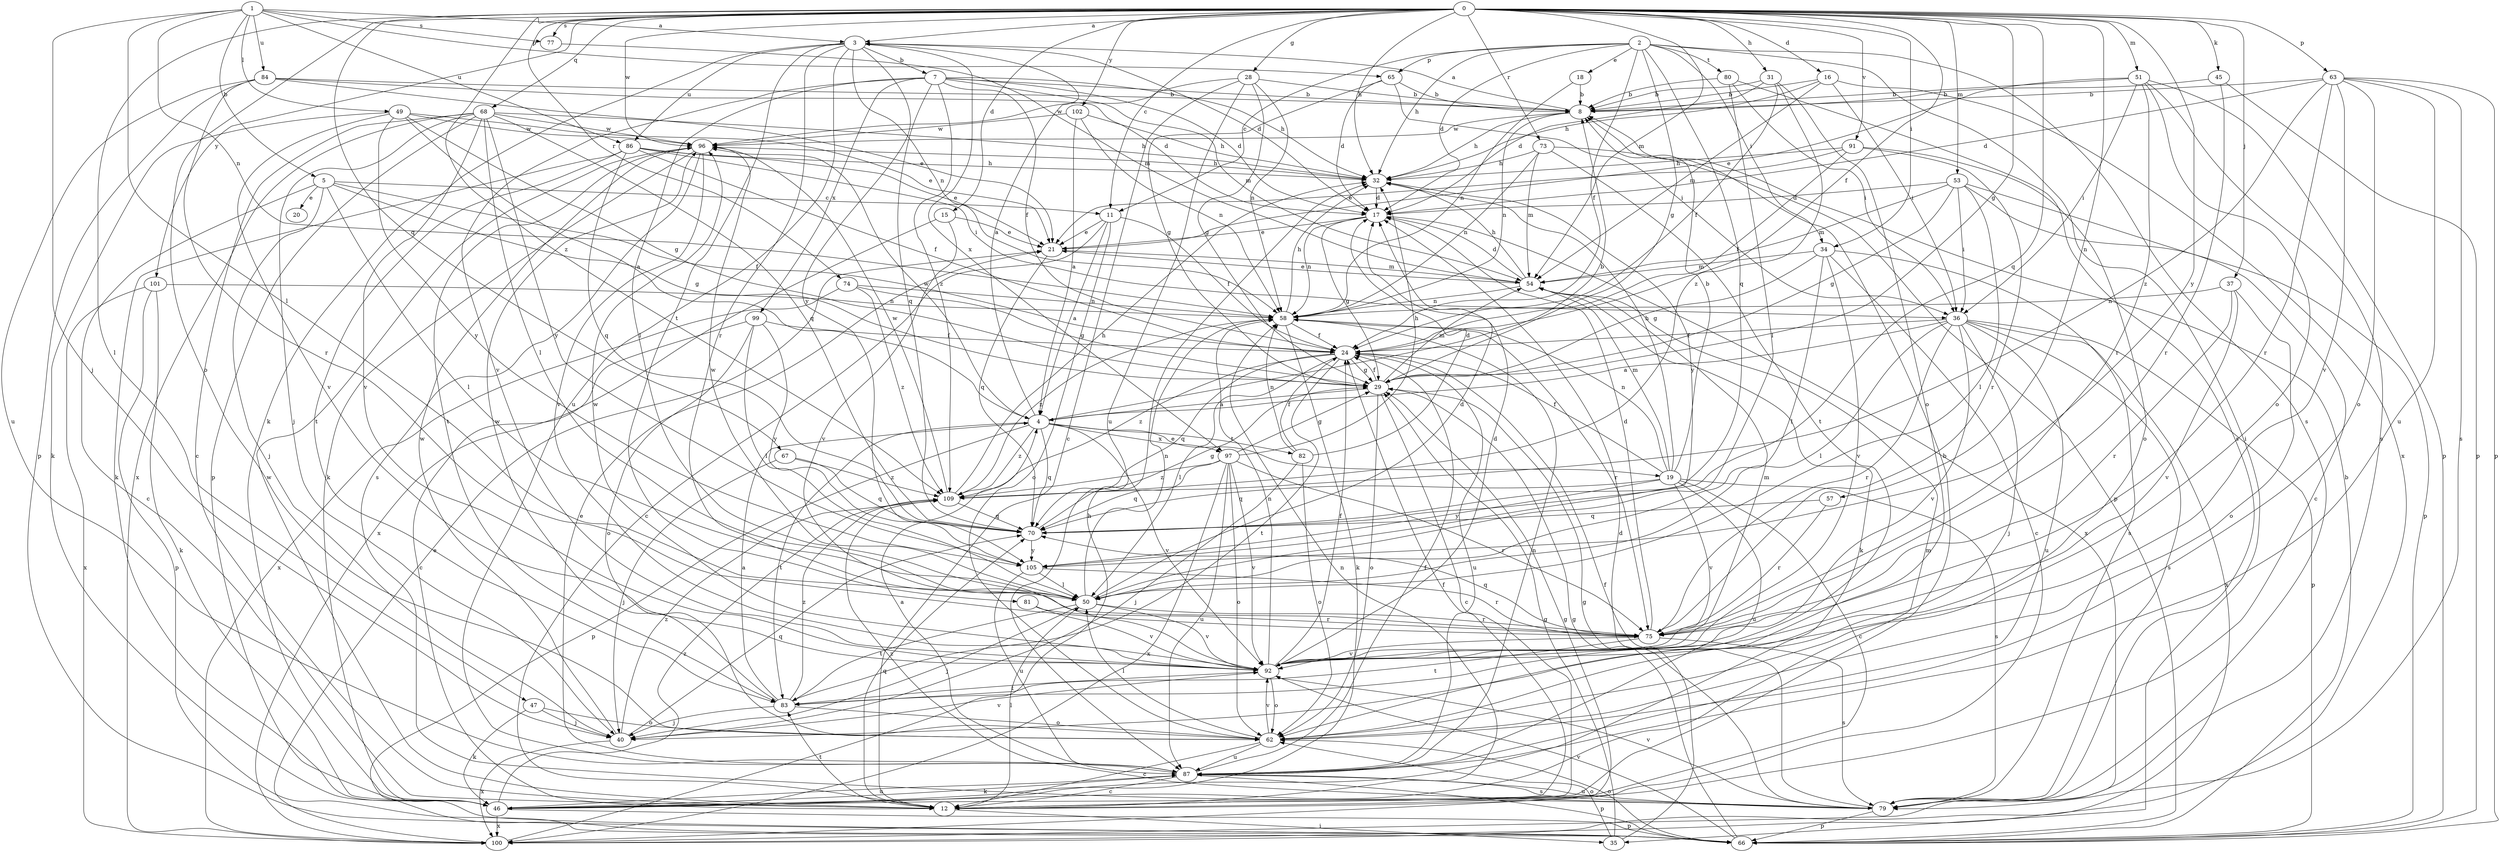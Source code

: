 strict digraph  {
0;
1;
2;
3;
4;
5;
7;
8;
11;
12;
15;
16;
17;
18;
19;
20;
21;
24;
28;
29;
31;
32;
34;
35;
36;
37;
40;
45;
46;
47;
49;
50;
51;
53;
54;
57;
58;
62;
63;
65;
66;
67;
68;
70;
73;
74;
75;
77;
79;
80;
81;
82;
83;
84;
86;
87;
91;
92;
96;
97;
99;
100;
101;
102;
105;
109;
0 -> 3  [label=a];
0 -> 11  [label=c];
0 -> 15  [label=d];
0 -> 16  [label=d];
0 -> 24  [label=f];
0 -> 28  [label=g];
0 -> 29  [label=g];
0 -> 31  [label=h];
0 -> 32  [label=h];
0 -> 34  [label=i];
0 -> 37  [label=j];
0 -> 45  [label=k];
0 -> 47  [label=l];
0 -> 51  [label=m];
0 -> 53  [label=m];
0 -> 54  [label=m];
0 -> 57  [label=n];
0 -> 62  [label=o];
0 -> 63  [label=p];
0 -> 67  [label=q];
0 -> 68  [label=q];
0 -> 70  [label=q];
0 -> 73  [label=r];
0 -> 74  [label=r];
0 -> 77  [label=s];
0 -> 91  [label=v];
0 -> 96  [label=w];
0 -> 101  [label=y];
0 -> 102  [label=y];
0 -> 105  [label=y];
0 -> 109  [label=z];
1 -> 3  [label=a];
1 -> 5  [label=b];
1 -> 40  [label=j];
1 -> 49  [label=l];
1 -> 50  [label=l];
1 -> 58  [label=n];
1 -> 65  [label=p];
1 -> 77  [label=s];
1 -> 84  [label=u];
1 -> 86  [label=u];
2 -> 11  [label=c];
2 -> 17  [label=d];
2 -> 18  [label=e];
2 -> 24  [label=f];
2 -> 29  [label=g];
2 -> 32  [label=h];
2 -> 34  [label=i];
2 -> 35  [label=i];
2 -> 65  [label=p];
2 -> 70  [label=q];
2 -> 79  [label=s];
2 -> 80  [label=t];
3 -> 7  [label=b];
3 -> 17  [label=d];
3 -> 46  [label=k];
3 -> 58  [label=n];
3 -> 75  [label=r];
3 -> 81  [label=t];
3 -> 86  [label=u];
3 -> 87  [label=u];
3 -> 97  [label=x];
3 -> 105  [label=y];
4 -> 3  [label=a];
4 -> 8  [label=b];
4 -> 19  [label=e];
4 -> 66  [label=p];
4 -> 70  [label=q];
4 -> 82  [label=t];
4 -> 83  [label=t];
4 -> 92  [label=v];
4 -> 96  [label=w];
4 -> 97  [label=x];
4 -> 109  [label=z];
5 -> 11  [label=c];
5 -> 12  [label=c];
5 -> 20  [label=e];
5 -> 24  [label=f];
5 -> 29  [label=g];
5 -> 40  [label=j];
5 -> 50  [label=l];
7 -> 8  [label=b];
7 -> 17  [label=d];
7 -> 24  [label=f];
7 -> 32  [label=h];
7 -> 50  [label=l];
7 -> 54  [label=m];
7 -> 70  [label=q];
7 -> 92  [label=v];
7 -> 99  [label=x];
7 -> 109  [label=z];
8 -> 3  [label=a];
8 -> 32  [label=h];
8 -> 58  [label=n];
8 -> 96  [label=w];
11 -> 4  [label=a];
11 -> 12  [label=c];
11 -> 21  [label=e];
11 -> 24  [label=f];
11 -> 62  [label=o];
12 -> 24  [label=f];
12 -> 35  [label=i];
12 -> 50  [label=l];
12 -> 58  [label=n];
12 -> 70  [label=q];
12 -> 83  [label=t];
12 -> 96  [label=w];
15 -> 21  [label=e];
15 -> 92  [label=v];
15 -> 100  [label=x];
16 -> 8  [label=b];
16 -> 32  [label=h];
16 -> 36  [label=i];
16 -> 54  [label=m];
16 -> 100  [label=x];
17 -> 21  [label=e];
17 -> 29  [label=g];
17 -> 58  [label=n];
17 -> 100  [label=x];
18 -> 8  [label=b];
18 -> 58  [label=n];
19 -> 8  [label=b];
19 -> 12  [label=c];
19 -> 24  [label=f];
19 -> 32  [label=h];
19 -> 54  [label=m];
19 -> 58  [label=n];
19 -> 70  [label=q];
19 -> 79  [label=s];
19 -> 87  [label=u];
19 -> 92  [label=v];
19 -> 105  [label=y];
21 -> 54  [label=m];
21 -> 70  [label=q];
24 -> 29  [label=g];
24 -> 50  [label=l];
24 -> 70  [label=q];
24 -> 83  [label=t];
24 -> 87  [label=u];
24 -> 109  [label=z];
28 -> 8  [label=b];
28 -> 12  [label=c];
28 -> 29  [label=g];
28 -> 58  [label=n];
28 -> 87  [label=u];
28 -> 96  [label=w];
29 -> 4  [label=a];
29 -> 12  [label=c];
29 -> 24  [label=f];
29 -> 54  [label=m];
29 -> 62  [label=o];
31 -> 8  [label=b];
31 -> 17  [label=d];
31 -> 24  [label=f];
31 -> 62  [label=o];
31 -> 109  [label=z];
32 -> 17  [label=d];
32 -> 105  [label=y];
34 -> 12  [label=c];
34 -> 29  [label=g];
34 -> 50  [label=l];
34 -> 54  [label=m];
34 -> 79  [label=s];
34 -> 92  [label=v];
35 -> 17  [label=d];
35 -> 29  [label=g];
35 -> 62  [label=o];
36 -> 4  [label=a];
36 -> 24  [label=f];
36 -> 40  [label=j];
36 -> 50  [label=l];
36 -> 66  [label=p];
36 -> 75  [label=r];
36 -> 79  [label=s];
36 -> 87  [label=u];
36 -> 92  [label=v];
36 -> 100  [label=x];
37 -> 58  [label=n];
37 -> 62  [label=o];
37 -> 75  [label=r];
37 -> 92  [label=v];
40 -> 70  [label=q];
40 -> 92  [label=v];
40 -> 96  [label=w];
40 -> 100  [label=x];
40 -> 109  [label=z];
45 -> 8  [label=b];
45 -> 66  [label=p];
45 -> 75  [label=r];
46 -> 8  [label=b];
46 -> 54  [label=m];
46 -> 66  [label=p];
46 -> 87  [label=u];
46 -> 100  [label=x];
46 -> 109  [label=z];
47 -> 40  [label=j];
47 -> 46  [label=k];
47 -> 62  [label=o];
49 -> 4  [label=a];
49 -> 21  [label=e];
49 -> 29  [label=g];
49 -> 46  [label=k];
49 -> 92  [label=v];
49 -> 96  [label=w];
49 -> 105  [label=y];
50 -> 17  [label=d];
50 -> 40  [label=j];
50 -> 58  [label=n];
50 -> 75  [label=r];
50 -> 83  [label=t];
50 -> 92  [label=v];
50 -> 96  [label=w];
51 -> 8  [label=b];
51 -> 21  [label=e];
51 -> 36  [label=i];
51 -> 62  [label=o];
51 -> 66  [label=p];
51 -> 75  [label=r];
51 -> 79  [label=s];
53 -> 12  [label=c];
53 -> 17  [label=d];
53 -> 29  [label=g];
53 -> 36  [label=i];
53 -> 50  [label=l];
53 -> 54  [label=m];
53 -> 66  [label=p];
54 -> 17  [label=d];
54 -> 21  [label=e];
54 -> 32  [label=h];
54 -> 46  [label=k];
54 -> 58  [label=n];
57 -> 70  [label=q];
57 -> 75  [label=r];
58 -> 24  [label=f];
58 -> 32  [label=h];
58 -> 46  [label=k];
58 -> 75  [label=r];
58 -> 109  [label=z];
62 -> 12  [label=c];
62 -> 50  [label=l];
62 -> 87  [label=u];
62 -> 92  [label=v];
63 -> 8  [label=b];
63 -> 17  [label=d];
63 -> 62  [label=o];
63 -> 66  [label=p];
63 -> 75  [label=r];
63 -> 79  [label=s];
63 -> 87  [label=u];
63 -> 92  [label=v];
63 -> 109  [label=z];
65 -> 8  [label=b];
65 -> 17  [label=d];
65 -> 29  [label=g];
65 -> 36  [label=i];
66 -> 8  [label=b];
66 -> 29  [label=g];
66 -> 62  [label=o];
66 -> 92  [label=v];
67 -> 40  [label=j];
67 -> 70  [label=q];
67 -> 109  [label=z];
68 -> 12  [label=c];
68 -> 32  [label=h];
68 -> 40  [label=j];
68 -> 50  [label=l];
68 -> 66  [label=p];
68 -> 70  [label=q];
68 -> 92  [label=v];
68 -> 96  [label=w];
68 -> 100  [label=x];
68 -> 105  [label=y];
70 -> 29  [label=g];
70 -> 105  [label=y];
73 -> 32  [label=h];
73 -> 54  [label=m];
73 -> 58  [label=n];
73 -> 66  [label=p];
73 -> 83  [label=t];
74 -> 29  [label=g];
74 -> 58  [label=n];
74 -> 100  [label=x];
74 -> 109  [label=z];
75 -> 17  [label=d];
75 -> 70  [label=q];
75 -> 79  [label=s];
75 -> 83  [label=t];
75 -> 92  [label=v];
77 -> 54  [label=m];
79 -> 24  [label=f];
79 -> 29  [label=g];
79 -> 66  [label=p];
79 -> 87  [label=u];
79 -> 92  [label=v];
79 -> 109  [label=z];
80 -> 8  [label=b];
80 -> 36  [label=i];
80 -> 50  [label=l];
80 -> 79  [label=s];
81 -> 75  [label=r];
81 -> 92  [label=v];
82 -> 17  [label=d];
82 -> 24  [label=f];
82 -> 40  [label=j];
82 -> 58  [label=n];
82 -> 62  [label=o];
83 -> 4  [label=a];
83 -> 40  [label=j];
83 -> 62  [label=o];
83 -> 96  [label=w];
83 -> 109  [label=z];
84 -> 8  [label=b];
84 -> 17  [label=d];
84 -> 21  [label=e];
84 -> 66  [label=p];
84 -> 75  [label=r];
84 -> 87  [label=u];
86 -> 21  [label=e];
86 -> 24  [label=f];
86 -> 32  [label=h];
86 -> 36  [label=i];
86 -> 46  [label=k];
86 -> 70  [label=q];
86 -> 83  [label=t];
87 -> 4  [label=a];
87 -> 12  [label=c];
87 -> 21  [label=e];
87 -> 24  [label=f];
87 -> 46  [label=k];
87 -> 58  [label=n];
87 -> 66  [label=p];
87 -> 79  [label=s];
91 -> 21  [label=e];
91 -> 24  [label=f];
91 -> 32  [label=h];
91 -> 62  [label=o];
91 -> 75  [label=r];
92 -> 17  [label=d];
92 -> 24  [label=f];
92 -> 54  [label=m];
92 -> 58  [label=n];
92 -> 62  [label=o];
92 -> 83  [label=t];
92 -> 96  [label=w];
96 -> 32  [label=h];
96 -> 46  [label=k];
96 -> 79  [label=s];
96 -> 83  [label=t];
96 -> 92  [label=v];
97 -> 29  [label=g];
97 -> 32  [label=h];
97 -> 62  [label=o];
97 -> 70  [label=q];
97 -> 75  [label=r];
97 -> 87  [label=u];
97 -> 92  [label=v];
97 -> 100  [label=x];
97 -> 109  [label=z];
99 -> 12  [label=c];
99 -> 24  [label=f];
99 -> 50  [label=l];
99 -> 62  [label=o];
99 -> 105  [label=y];
100 -> 21  [label=e];
100 -> 29  [label=g];
100 -> 32  [label=h];
101 -> 46  [label=k];
101 -> 58  [label=n];
101 -> 66  [label=p];
101 -> 100  [label=x];
102 -> 4  [label=a];
102 -> 32  [label=h];
102 -> 58  [label=n];
102 -> 96  [label=w];
105 -> 50  [label=l];
105 -> 75  [label=r];
105 -> 87  [label=u];
109 -> 32  [label=h];
109 -> 70  [label=q];
109 -> 96  [label=w];
}
